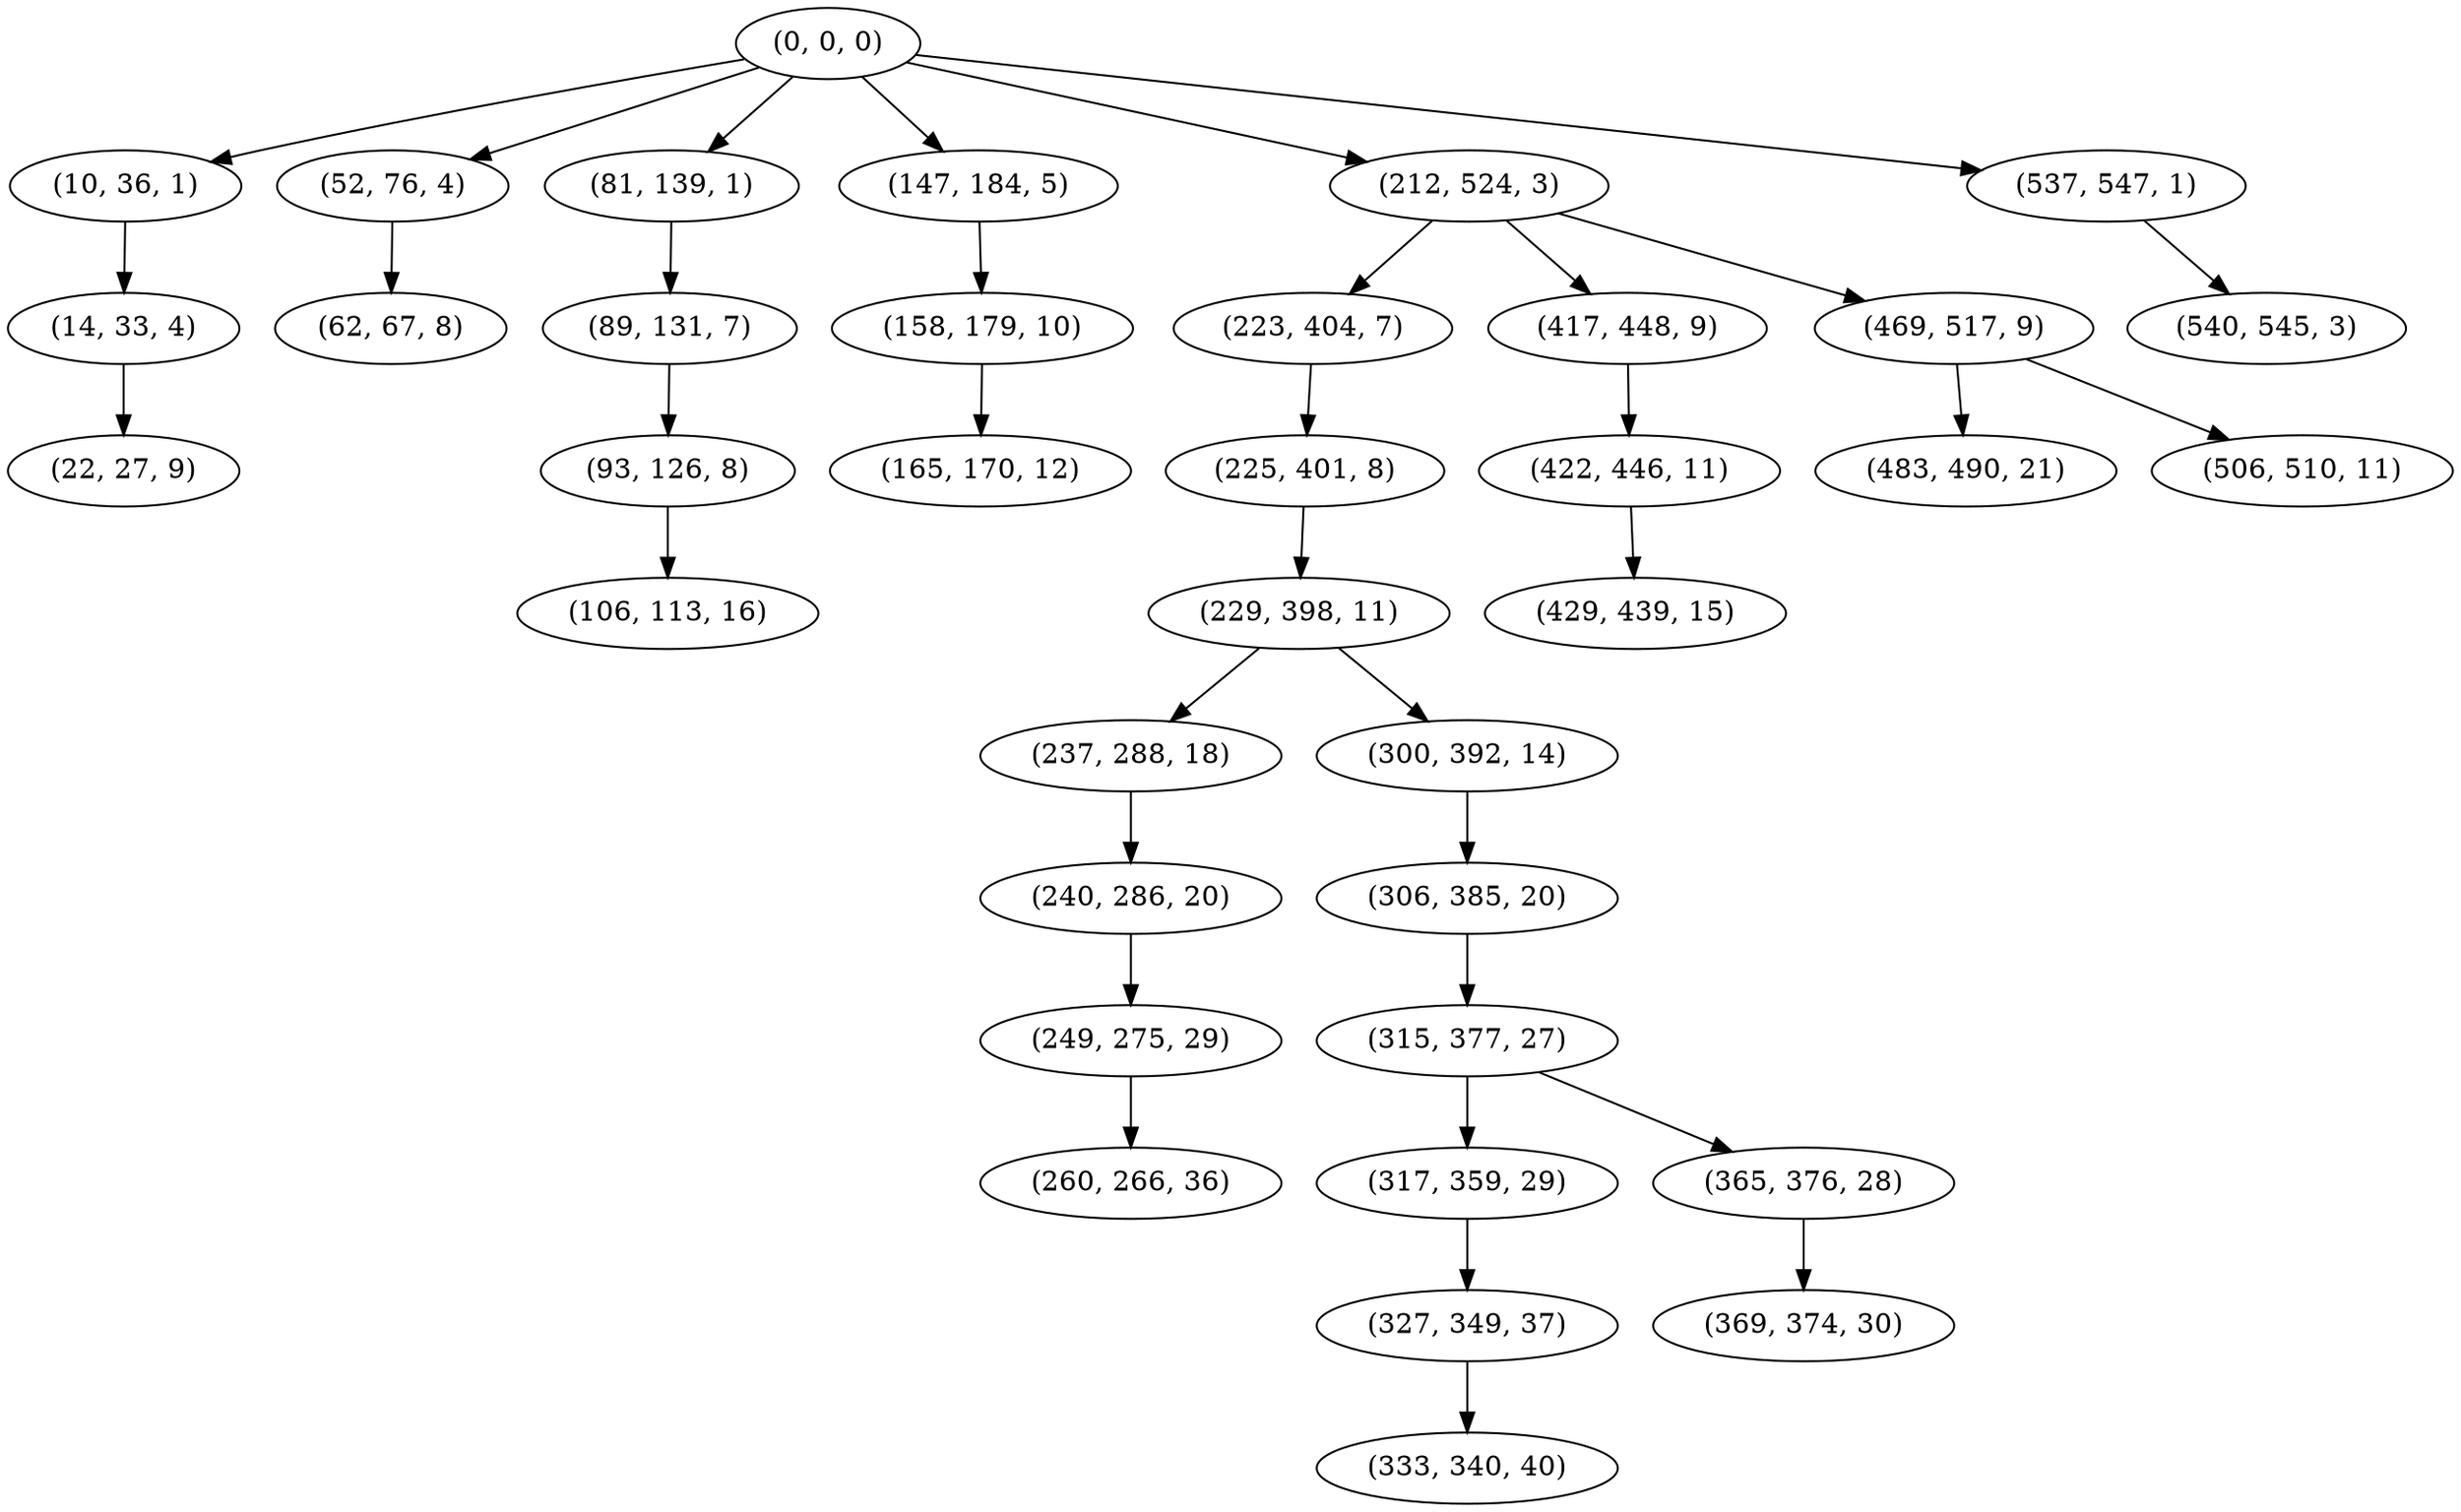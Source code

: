 digraph tree {
    "(0, 0, 0)";
    "(10, 36, 1)";
    "(14, 33, 4)";
    "(22, 27, 9)";
    "(52, 76, 4)";
    "(62, 67, 8)";
    "(81, 139, 1)";
    "(89, 131, 7)";
    "(93, 126, 8)";
    "(106, 113, 16)";
    "(147, 184, 5)";
    "(158, 179, 10)";
    "(165, 170, 12)";
    "(212, 524, 3)";
    "(223, 404, 7)";
    "(225, 401, 8)";
    "(229, 398, 11)";
    "(237, 288, 18)";
    "(240, 286, 20)";
    "(249, 275, 29)";
    "(260, 266, 36)";
    "(300, 392, 14)";
    "(306, 385, 20)";
    "(315, 377, 27)";
    "(317, 359, 29)";
    "(327, 349, 37)";
    "(333, 340, 40)";
    "(365, 376, 28)";
    "(369, 374, 30)";
    "(417, 448, 9)";
    "(422, 446, 11)";
    "(429, 439, 15)";
    "(469, 517, 9)";
    "(483, 490, 21)";
    "(506, 510, 11)";
    "(537, 547, 1)";
    "(540, 545, 3)";
    "(0, 0, 0)" -> "(10, 36, 1)";
    "(0, 0, 0)" -> "(52, 76, 4)";
    "(0, 0, 0)" -> "(81, 139, 1)";
    "(0, 0, 0)" -> "(147, 184, 5)";
    "(0, 0, 0)" -> "(212, 524, 3)";
    "(0, 0, 0)" -> "(537, 547, 1)";
    "(10, 36, 1)" -> "(14, 33, 4)";
    "(14, 33, 4)" -> "(22, 27, 9)";
    "(52, 76, 4)" -> "(62, 67, 8)";
    "(81, 139, 1)" -> "(89, 131, 7)";
    "(89, 131, 7)" -> "(93, 126, 8)";
    "(93, 126, 8)" -> "(106, 113, 16)";
    "(147, 184, 5)" -> "(158, 179, 10)";
    "(158, 179, 10)" -> "(165, 170, 12)";
    "(212, 524, 3)" -> "(223, 404, 7)";
    "(212, 524, 3)" -> "(417, 448, 9)";
    "(212, 524, 3)" -> "(469, 517, 9)";
    "(223, 404, 7)" -> "(225, 401, 8)";
    "(225, 401, 8)" -> "(229, 398, 11)";
    "(229, 398, 11)" -> "(237, 288, 18)";
    "(229, 398, 11)" -> "(300, 392, 14)";
    "(237, 288, 18)" -> "(240, 286, 20)";
    "(240, 286, 20)" -> "(249, 275, 29)";
    "(249, 275, 29)" -> "(260, 266, 36)";
    "(300, 392, 14)" -> "(306, 385, 20)";
    "(306, 385, 20)" -> "(315, 377, 27)";
    "(315, 377, 27)" -> "(317, 359, 29)";
    "(315, 377, 27)" -> "(365, 376, 28)";
    "(317, 359, 29)" -> "(327, 349, 37)";
    "(327, 349, 37)" -> "(333, 340, 40)";
    "(365, 376, 28)" -> "(369, 374, 30)";
    "(417, 448, 9)" -> "(422, 446, 11)";
    "(422, 446, 11)" -> "(429, 439, 15)";
    "(469, 517, 9)" -> "(483, 490, 21)";
    "(469, 517, 9)" -> "(506, 510, 11)";
    "(537, 547, 1)" -> "(540, 545, 3)";
}

